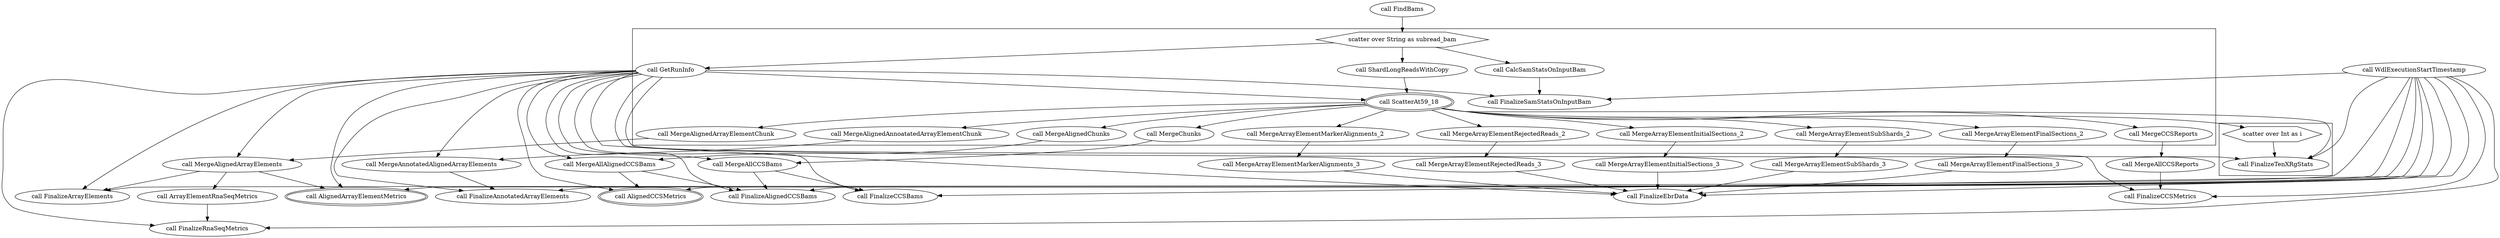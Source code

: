 digraph PB10xMasSeqSingleFlowcell {
  #rankdir=LR;
  compound=true;

  # Links
  CALL_MergeArrayElementRejectedReads_2 -> CALL_MergeArrayElementRejectedReads_3
  CALL_MergeAllAlignedCCSBams -> CALL_FinalizeAlignedCCSBams
  CALL_GetRunInfo -> CALL_ScatterAt59_18
  CALL_MergeAllCCSBams -> CALL_FinalizeAlignedCCSBams
  CALL_MergeArrayElementInitialSections_3 -> CALL_FinalizeEbrData
  CALL_WdlExecutionStartTimestamp -> CALL_FinalizeArrayElements
  SCATTER_1_VARIABLE_i -> CALL_FinalizeTenXRgStats
  CALL_MergeAllAlignedCCSBams -> CALL_AlignedCCSMetrics
  CALL_GetRunInfo -> CALL_FinalizeRnaSeqMetrics
  CALL_WdlExecutionStartTimestamp -> CALL_FinalizeCCSMetrics
  CALL_ScatterAt59_18 -> SCATTER_1_VARIABLE_i
  CALL_GetRunInfo -> CALL_FinalizeCCSMetrics
  CALL_GetRunInfo -> CALL_FinalizeSamStatsOnInputBam
  CALL_FindBams -> SCATTER_0_VARIABLE_subread_bam
  CALL_GetRunInfo -> CALL_FinalizeArrayElements
  CALL_MergeCCSReports -> CALL_MergeAllCCSReports
  CALL_WdlExecutionStartTimestamp -> CALL_AlignedArrayElementMetrics
  CALL_ScatterAt59_18 -> CALL_MergeArrayElementRejectedReads_2
  CALL_WdlExecutionStartTimestamp -> CALL_FinalizeRnaSeqMetrics
  CALL_ScatterAt59_18 -> CALL_MergeArrayElementInitialSections_2
  CALL_MergeArrayElementInitialSections_2 -> CALL_MergeArrayElementInitialSections_3
  CALL_MergeArrayElementFinalSections_2 -> CALL_MergeArrayElementFinalSections_3
  SCATTER_0_VARIABLE_subread_bam -> CALL_GetRunInfo
  CALL_MergeAllCCSReports -> CALL_FinalizeCCSMetrics
  CALL_WdlExecutionStartTimestamp -> CALL_FinalizeCCSBams
  CALL_MergeArrayElementRejectedReads_3 -> CALL_FinalizeEbrData
  SCATTER_0_VARIABLE_subread_bam -> CALL_ShardLongReadsWithCopy
  CALL_MergeAlignedArrayElements -> CALL_ArrayElementRnaSeqMetrics
  CALL_GetRunInfo -> CALL_AlignedArrayElementMetrics
  CALL_ShardLongReadsWithCopy -> CALL_ScatterAt59_18
  CALL_MergeAlignedChunks -> CALL_MergeAllAlignedCCSBams
  CALL_ScatterAt59_18 -> CALL_MergeAlignedArrayElementChunk
  CALL_WdlExecutionStartTimestamp -> CALL_FinalizeAlignedCCSBams
  CALL_GetRunInfo -> CALL_FinalizeCCSBams
  CALL_MergeChunks -> CALL_MergeAllCCSBams
  CALL_WdlExecutionStartTimestamp -> CALL_FinalizeEbrData
  CALL_WdlExecutionStartTimestamp -> CALL_FinalizeAnnotatedArrayElements
  CALL_ScatterAt59_18 -> CALL_MergeArrayElementMarkerAlignments_2
  CALL_ScatterAt59_18 -> CALL_MergeArrayElementFinalSections_2
  CALL_GetRunInfo -> CALL_MergeAllAlignedCCSBams
  CALL_MergeAnnotatedAlignedArrayElements -> CALL_FinalizeAnnotatedArrayElements
  CALL_MergeAlignedArrayElements -> CALL_FinalizeArrayElements
  CALL_CalcSamStatsOnInputBam -> CALL_FinalizeSamStatsOnInputBam
  CALL_WdlExecutionStartTimestamp -> CALL_FinalizeSamStatsOnInputBam
  CALL_GetRunInfo -> CALL_MergeAnnotatedAlignedArrayElements
  SCATTER_0_VARIABLE_subread_bam -> CALL_CalcSamStatsOnInputBam
  CALL_MergeArrayElementSubShards_3 -> CALL_FinalizeEbrData
  CALL_GetRunInfo -> CALL_FinalizeTenXRgStats
  CALL_ScatterAt59_18 -> CALL_MergeCCSReports
  CALL_ScatterAt59_18 -> CALL_MergeAlignedChunks
  CALL_GetRunInfo -> CALL_FinalizeAnnotatedArrayElements
  CALL_GetRunInfo -> CALL_AlignedCCSMetrics
  CALL_ScatterAt59_18 -> CALL_MergeArrayElementSubShards_2
  CALL_GetRunInfo -> CALL_MergeAllCCSBams
  CALL_MergeAlignedAnnoatatedArrayElementChunk -> CALL_MergeAnnotatedAlignedArrayElements
  CALL_ScatterAt59_18 -> CALL_MergeChunks
  CALL_MergeAllCCSBams -> CALL_FinalizeCCSBams
  CALL_GetRunInfo -> CALL_MergeAlignedArrayElements
  CALL_MergeAlignedArrayElements -> CALL_AlignedArrayElementMetrics
  CALL_MergeArrayElementMarkerAlignments_3 -> CALL_FinalizeEbrData
  CALL_MergeArrayElementMarkerAlignments_2 -> CALL_MergeArrayElementMarkerAlignments_3
  CALL_ScatterAt59_18 -> CALL_FinalizeTenXRgStats
  CALL_ArrayElementRnaSeqMetrics -> CALL_FinalizeRnaSeqMetrics
  CALL_ScatterAt59_18 -> CALL_MergeAlignedAnnoatatedArrayElementChunk
  CALL_WdlExecutionStartTimestamp -> CALL_FinalizeTenXRgStats
  CALL_MergeArrayElementFinalSections_3 -> CALL_FinalizeEbrData
  CALL_GetRunInfo -> CALL_FinalizeAlignedCCSBams
  CALL_MergeAlignedArrayElementChunk -> CALL_MergeAlignedArrayElements
  CALL_WdlExecutionStartTimestamp -> CALL_AlignedCCSMetrics
  CALL_GetRunInfo -> CALL_FinalizeEbrData
  CALL_MergeArrayElementSubShards_2 -> CALL_MergeArrayElementSubShards_3

  # Nodes
  CALL_MergeArrayElementFinalSections_3 [label="call MergeArrayElementFinalSections_3"]
  subgraph cluster_1 {
    style="filled,solid";
    fillcolor=white;
    CALL_FinalizeTenXRgStats [label="call FinalizeTenXRgStats"]
    SCATTER_1_VARIABLE_i [shape="hexagon" label="scatter over Int as i"]
  }
  CALL_ArrayElementRnaSeqMetrics [label="call ArrayElementRnaSeqMetrics"]
  CALL_FinalizeCCSMetrics [label="call FinalizeCCSMetrics"]
  CALL_MergeArrayElementMarkerAlignments_3 [label="call MergeArrayElementMarkerAlignments_3"]
  CALL_MergeAlignedArrayElements [label="call MergeAlignedArrayElements"]
  CALL_MergeAnnotatedAlignedArrayElements [label="call MergeAnnotatedAlignedArrayElements"]
  CALL_FinalizeArrayElements [label="call FinalizeArrayElements"]
  CALL_FinalizeAnnotatedArrayElements [label="call FinalizeAnnotatedArrayElements"]
  subgraph cluster_0 {
    style="filled,solid";
    fillcolor=white;
    CALL_ShardLongReadsWithCopy [label="call ShardLongReadsWithCopy"]
    CALL_MergeCCSReports [label="call MergeCCSReports"]
    CALL_MergeArrayElementSubShards_2 [label="call MergeArrayElementSubShards_2"]
    CALL_MergeAlignedArrayElementChunk [label="call MergeAlignedArrayElementChunk"]
    CALL_MergeChunks [label="call MergeChunks"]
    CALL_FinalizeSamStatsOnInputBam [label="call FinalizeSamStatsOnInputBam"]
    CALL_MergeArrayElementFinalSections_2 [label="call MergeArrayElementFinalSections_2"]
    CALL_CalcSamStatsOnInputBam [label="call CalcSamStatsOnInputBam"]
    SCATTER_0_VARIABLE_subread_bam [shape="hexagon" label="scatter over String as subread_bam"]
    CALL_ScatterAt59_18 [label="call ScatterAt59_18";shape="oval";peripheries=2]
    CALL_MergeArrayElementInitialSections_2 [label="call MergeArrayElementInitialSections_2"]
    CALL_MergeAlignedChunks [label="call MergeAlignedChunks"]
    CALL_MergeArrayElementRejectedReads_2 [label="call MergeArrayElementRejectedReads_2"]
    CALL_MergeArrayElementMarkerAlignments_2 [label="call MergeArrayElementMarkerAlignments_2"]
    CALL_GetRunInfo [label="call GetRunInfo"]
    CALL_MergeAlignedAnnoatatedArrayElementChunk [label="call MergeAlignedAnnoatatedArrayElementChunk"]
  }
  CALL_FinalizeAlignedCCSBams [label="call FinalizeAlignedCCSBams"]
  CALL_FindBams [label="call FindBams"]
  CALL_FinalizeRnaSeqMetrics [label="call FinalizeRnaSeqMetrics"]
  CALL_MergeAllCCSBams [label="call MergeAllCCSBams"]
  CALL_WdlExecutionStartTimestamp [label="call WdlExecutionStartTimestamp"]
  CALL_MergeAllAlignedCCSBams [label="call MergeAllAlignedCCSBams"]
  CALL_FinalizeEbrData [label="call FinalizeEbrData"]
  CALL_FinalizeCCSBams [label="call FinalizeCCSBams"]
  CALL_MergeArrayElementInitialSections_3 [label="call MergeArrayElementInitialSections_3"]
  CALL_MergeArrayElementSubShards_3 [label="call MergeArrayElementSubShards_3"]
  CALL_MergeArrayElementRejectedReads_3 [label="call MergeArrayElementRejectedReads_3"]
  CALL_AlignedArrayElementMetrics [label="call AlignedArrayElementMetrics";shape="oval";peripheries=2]
  CALL_MergeAllCCSReports [label="call MergeAllCCSReports"]
  CALL_AlignedCCSMetrics [label="call AlignedCCSMetrics";shape="oval";peripheries=2]
}
